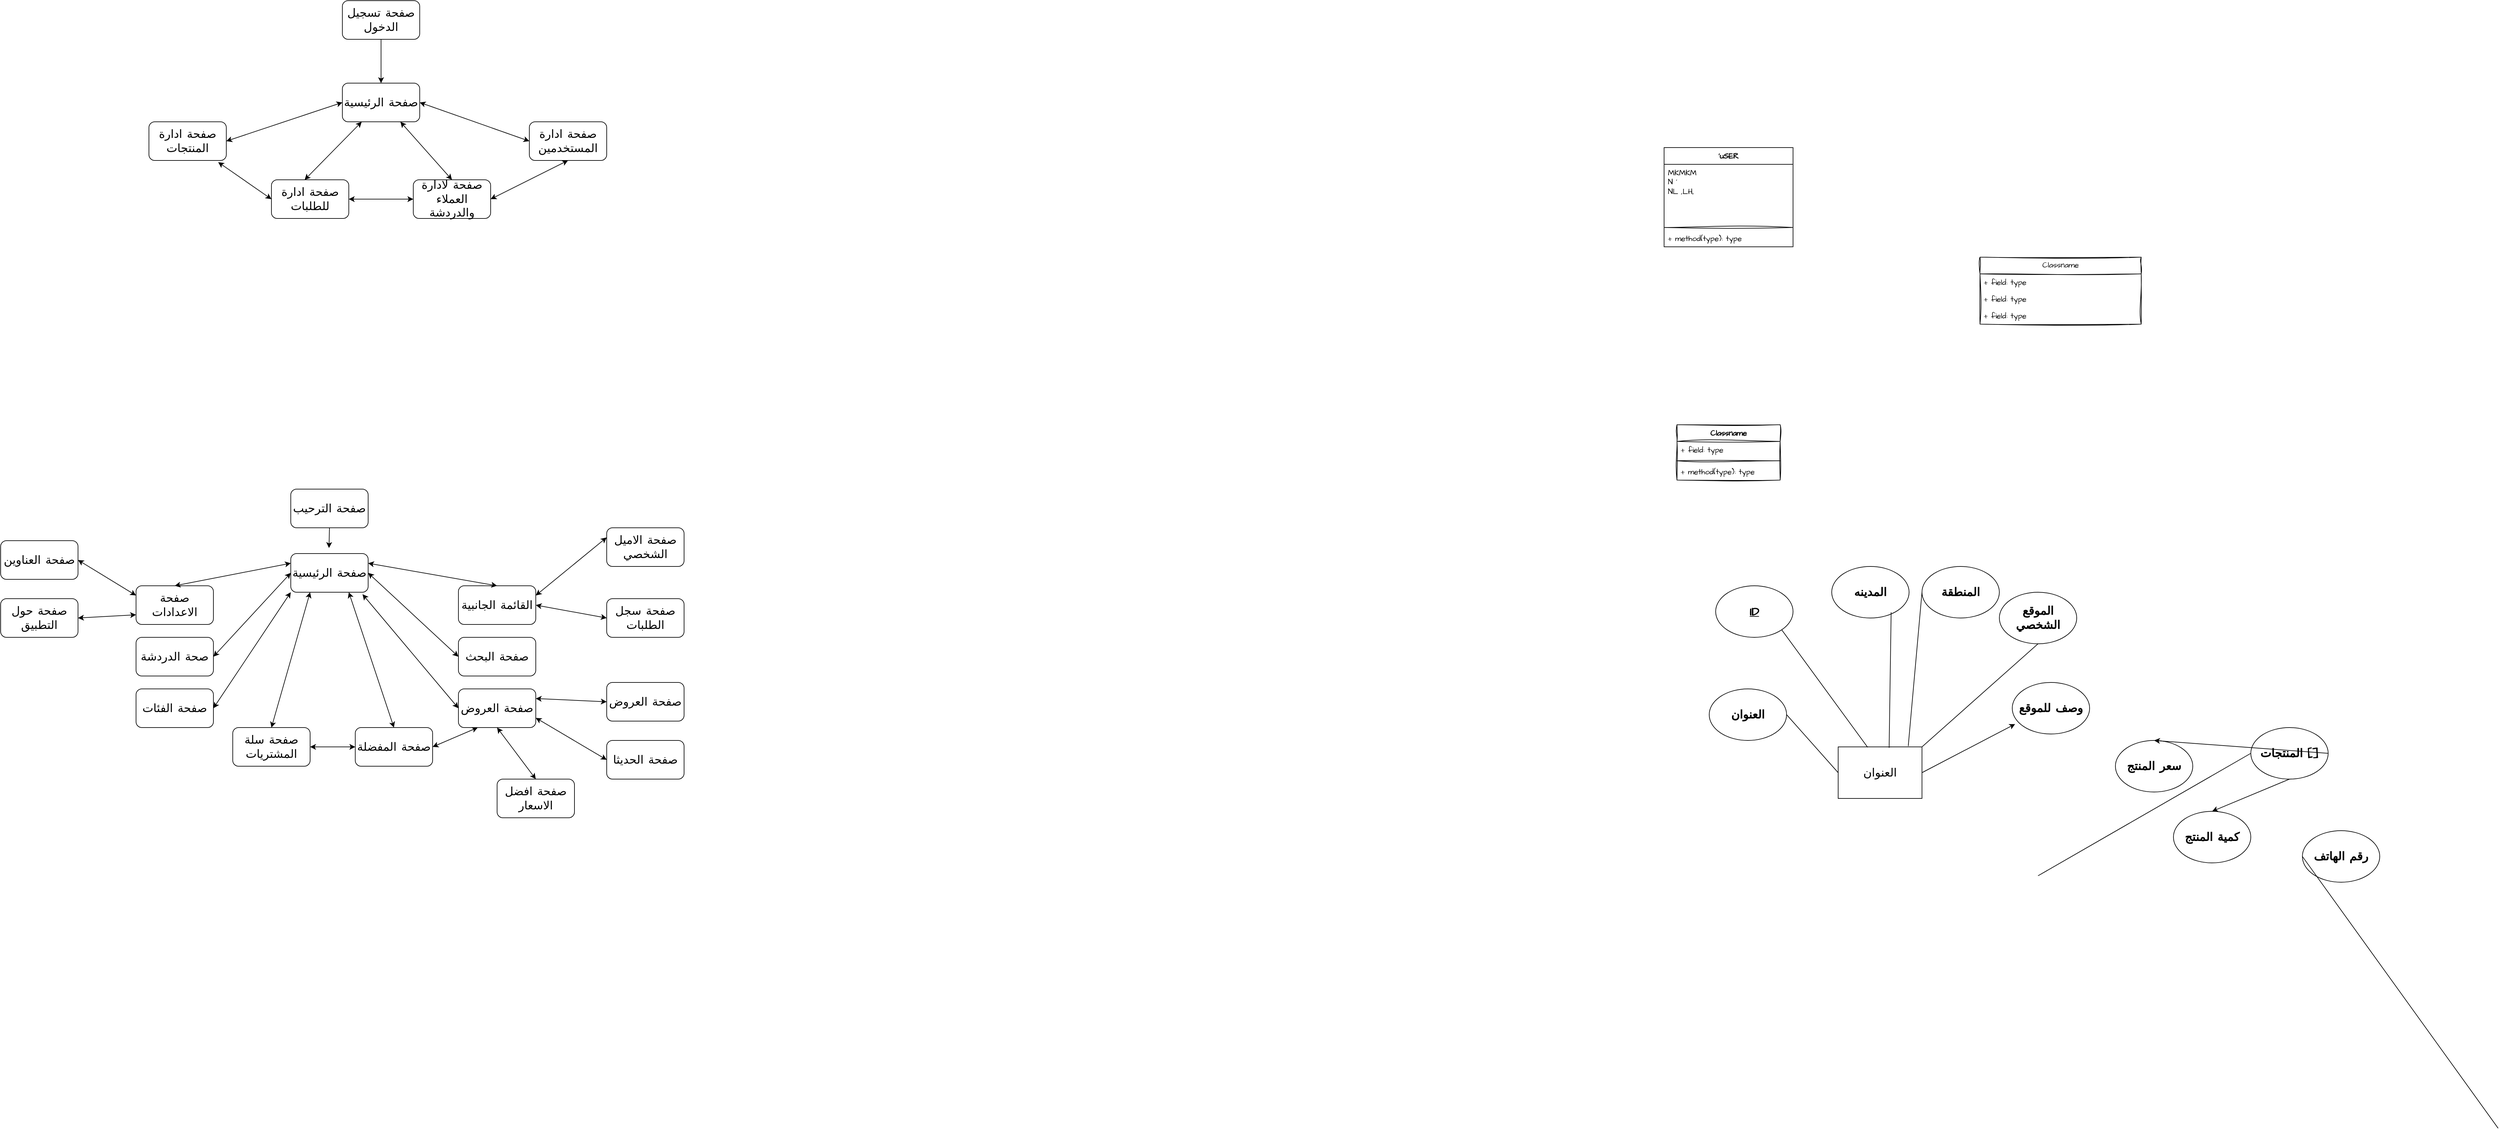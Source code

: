 <mxfile version="24.3.1" type="github">
  <diagram name="Page-1" id="70U8d9CMVqS_XZqv_SD9">
    <mxGraphModel dx="2397" dy="2755" grid="1" gridSize="10" guides="1" tooltips="1" connect="1" arrows="1" fold="1" page="1" pageScale="1" pageWidth="1654" pageHeight="2336" math="0" shadow="0">
      <root>
        <mxCell id="0" />
        <mxCell id="1" parent="0" />
        <mxCell id="Seg8RGP6NZmOdMeLP6tO-1" value="صفحة الترحيب" style="rounded=1;whiteSpace=wrap;html=1;hachureGap=4;fontFamily=Architects Daughter;fontSource=https%3A%2F%2Ffonts.googleapis.com%2Fcss%3Ffamily%3DArchitects%2BDaughter;fontSize=18;" vertex="1" parent="1">
          <mxGeometry x="-490" y="-440" width="120" height="60" as="geometry" />
        </mxCell>
        <mxCell id="Seg8RGP6NZmOdMeLP6tO-2" value="صفحة الرئيسية" style="rounded=1;whiteSpace=wrap;html=1;hachureGap=4;fontFamily=Architects Daughter;fontSource=https%3A%2F%2Ffonts.googleapis.com%2Fcss%3Ffamily%3DArchitects%2BDaughter;fontSize=18;" vertex="1" parent="1">
          <mxGeometry x="-490" y="-340" width="120" height="60" as="geometry" />
        </mxCell>
        <mxCell id="Seg8RGP6NZmOdMeLP6tO-4" value="صفحة البحث" style="rounded=1;whiteSpace=wrap;html=1;hachureGap=4;fontFamily=Architects Daughter;fontSource=https%3A%2F%2Ffonts.googleapis.com%2Fcss%3Ffamily%3DArchitects%2BDaughter;fontSize=18;" vertex="1" parent="1">
          <mxGeometry x="-230" y="-210" width="120" height="60" as="geometry" />
        </mxCell>
        <mxCell id="Seg8RGP6NZmOdMeLP6tO-5" value="القائمة الجانبية" style="rounded=1;whiteSpace=wrap;html=1;hachureGap=4;fontFamily=Architects Daughter;fontSource=https%3A%2F%2Ffonts.googleapis.com%2Fcss%3Ffamily%3DArchitects%2BDaughter;fontSize=18;" vertex="1" parent="1">
          <mxGeometry x="-230" y="-290" width="120" height="60" as="geometry" />
        </mxCell>
        <mxCell id="Seg8RGP6NZmOdMeLP6tO-6" value="صفحة العروض" style="rounded=1;whiteSpace=wrap;html=1;hachureGap=4;fontFamily=Architects Daughter;fontSource=https%3A%2F%2Ffonts.googleapis.com%2Fcss%3Ffamily%3DArchitects%2BDaughter;fontSize=18;" vertex="1" parent="1">
          <mxGeometry x="-230" y="-130" width="120" height="60" as="geometry" />
        </mxCell>
        <mxCell id="Seg8RGP6NZmOdMeLP6tO-7" value="صفحة الاعدادات" style="rounded=1;whiteSpace=wrap;html=1;hachureGap=4;fontFamily=Architects Daughter;fontSource=https%3A%2F%2Ffonts.googleapis.com%2Fcss%3Ffamily%3DArchitects%2BDaughter;fontSize=18;" vertex="1" parent="1">
          <mxGeometry x="-730" y="-290" width="120" height="60" as="geometry" />
        </mxCell>
        <mxCell id="Seg8RGP6NZmOdMeLP6tO-8" value="صحة الدردشة" style="rounded=1;whiteSpace=wrap;html=1;hachureGap=4;fontFamily=Architects Daughter;fontSource=https%3A%2F%2Ffonts.googleapis.com%2Fcss%3Ffamily%3DArchitects%2BDaughter;fontSize=18;" vertex="1" parent="1">
          <mxGeometry x="-730" y="-210" width="120" height="60" as="geometry" />
        </mxCell>
        <mxCell id="Seg8RGP6NZmOdMeLP6tO-10" style="edgeStyle=orthogonalEdgeStyle;rounded=0;hachureGap=4;orthogonalLoop=1;jettySize=auto;html=1;exitX=0.5;exitY=1;exitDx=0;exitDy=0;entryX=0.494;entryY=-0.144;entryDx=0;entryDy=0;entryPerimeter=0;fontFamily=Architects Daughter;fontSource=https%3A%2F%2Ffonts.googleapis.com%2Fcss%3Ffamily%3DArchitects%2BDaughter;fontSize=18;" edge="1" parent="1" source="Seg8RGP6NZmOdMeLP6tO-1" target="Seg8RGP6NZmOdMeLP6tO-2">
          <mxGeometry relative="1" as="geometry" />
        </mxCell>
        <mxCell id="Seg8RGP6NZmOdMeLP6tO-11" value="صفحة سلة المشتريات" style="rounded=1;whiteSpace=wrap;html=1;hachureGap=4;fontFamily=Architects Daughter;fontSource=https%3A%2F%2Ffonts.googleapis.com%2Fcss%3Ffamily%3DArchitects%2BDaughter;fontSize=18;" vertex="1" parent="1">
          <mxGeometry x="-580" y="-70" width="120" height="60" as="geometry" />
        </mxCell>
        <mxCell id="Seg8RGP6NZmOdMeLP6tO-12" value="صفحة المفضلة" style="rounded=1;whiteSpace=wrap;html=1;hachureGap=4;fontFamily=Architects Daughter;fontSource=https%3A%2F%2Ffonts.googleapis.com%2Fcss%3Ffamily%3DArchitects%2BDaughter;fontSize=18;" vertex="1" parent="1">
          <mxGeometry x="-390" y="-70" width="120" height="60" as="geometry" />
        </mxCell>
        <mxCell id="Seg8RGP6NZmOdMeLP6tO-13" value="صفحة الفئات" style="rounded=1;whiteSpace=wrap;html=1;hachureGap=4;fontFamily=Architects Daughter;fontSource=https%3A%2F%2Ffonts.googleapis.com%2Fcss%3Ffamily%3DArchitects%2BDaughter;fontSize=18;" vertex="1" parent="1">
          <mxGeometry x="-730" y="-130" width="120" height="60" as="geometry" />
        </mxCell>
        <mxCell id="Seg8RGP6NZmOdMeLP6tO-14" value="" style="endArrow=classic;startArrow=classic;html=1;rounded=0;hachureGap=4;fontFamily=Architects Daughter;fontSource=https%3A%2F%2Ffonts.googleapis.com%2Fcss%3Ffamily%3DArchitects%2BDaughter;entryX=0;entryY=0.25;entryDx=0;entryDy=0;exitX=0.5;exitY=0;exitDx=0;exitDy=0;fontSize=18;" edge="1" parent="1" source="Seg8RGP6NZmOdMeLP6tO-7" target="Seg8RGP6NZmOdMeLP6tO-2">
          <mxGeometry width="50" height="50" relative="1" as="geometry">
            <mxPoint x="-410" y="-170" as="sourcePoint" />
            <mxPoint x="-360" y="-220" as="targetPoint" />
          </mxGeometry>
        </mxCell>
        <mxCell id="Seg8RGP6NZmOdMeLP6tO-15" value="" style="endArrow=classic;startArrow=classic;html=1;rounded=0;hachureGap=4;fontFamily=Architects Daughter;fontSource=https%3A%2F%2Ffonts.googleapis.com%2Fcss%3Ffamily%3DArchitects%2BDaughter;entryX=0;entryY=0.5;entryDx=0;entryDy=0;exitX=1;exitY=0.5;exitDx=0;exitDy=0;fontSize=18;" edge="1" parent="1" source="Seg8RGP6NZmOdMeLP6tO-8" target="Seg8RGP6NZmOdMeLP6tO-2">
          <mxGeometry width="50" height="50" relative="1" as="geometry">
            <mxPoint x="-300" y="-340" as="sourcePoint" />
            <mxPoint x="-120" y="-375" as="targetPoint" />
          </mxGeometry>
        </mxCell>
        <mxCell id="Seg8RGP6NZmOdMeLP6tO-16" value="" style="endArrow=classic;startArrow=classic;html=1;rounded=0;hachureGap=4;fontFamily=Architects Daughter;fontSource=https%3A%2F%2Ffonts.googleapis.com%2Fcss%3Ffamily%3DArchitects%2BDaughter;entryX=0;entryY=1;entryDx=0;entryDy=0;exitX=1;exitY=0.5;exitDx=0;exitDy=0;fontSize=18;" edge="1" parent="1" source="Seg8RGP6NZmOdMeLP6tO-13" target="Seg8RGP6NZmOdMeLP6tO-2">
          <mxGeometry width="50" height="50" relative="1" as="geometry">
            <mxPoint x="-550" y="-195" as="sourcePoint" />
            <mxPoint x="-370" y="-230" as="targetPoint" />
          </mxGeometry>
        </mxCell>
        <mxCell id="Seg8RGP6NZmOdMeLP6tO-17" value="" style="endArrow=classic;startArrow=classic;html=1;rounded=0;hachureGap=4;fontFamily=Architects Daughter;fontSource=https%3A%2F%2Ffonts.googleapis.com%2Fcss%3Ffamily%3DArchitects%2BDaughter;entryX=0.25;entryY=1;entryDx=0;entryDy=0;exitX=0.5;exitY=0;exitDx=0;exitDy=0;fontSize=18;" edge="1" parent="1" source="Seg8RGP6NZmOdMeLP6tO-11" target="Seg8RGP6NZmOdMeLP6tO-2">
          <mxGeometry width="50" height="50" relative="1" as="geometry">
            <mxPoint x="-600" y="-90" as="sourcePoint" />
            <mxPoint x="-480" y="-270" as="targetPoint" />
          </mxGeometry>
        </mxCell>
        <mxCell id="Seg8RGP6NZmOdMeLP6tO-18" value="" style="endArrow=classic;startArrow=classic;html=1;rounded=0;hachureGap=4;fontFamily=Architects Daughter;fontSource=https%3A%2F%2Ffonts.googleapis.com%2Fcss%3Ffamily%3DArchitects%2BDaughter;entryX=0.75;entryY=1;entryDx=0;entryDy=0;exitX=0.5;exitY=0;exitDx=0;exitDy=0;fontSize=18;" edge="1" parent="1" source="Seg8RGP6NZmOdMeLP6tO-12" target="Seg8RGP6NZmOdMeLP6tO-2">
          <mxGeometry width="50" height="50" relative="1" as="geometry">
            <mxPoint x="-590" y="-80" as="sourcePoint" />
            <mxPoint x="-470" y="-260" as="targetPoint" />
          </mxGeometry>
        </mxCell>
        <mxCell id="Seg8RGP6NZmOdMeLP6tO-19" value="" style="endArrow=classic;startArrow=classic;html=1;rounded=0;hachureGap=4;fontFamily=Architects Daughter;fontSource=https%3A%2F%2Ffonts.googleapis.com%2Fcss%3Ffamily%3DArchitects%2BDaughter;entryX=0.927;entryY=1.052;entryDx=0;entryDy=0;exitX=0;exitY=0.5;exitDx=0;exitDy=0;entryPerimeter=0;fontSize=18;" edge="1" parent="1" source="Seg8RGP6NZmOdMeLP6tO-6" target="Seg8RGP6NZmOdMeLP6tO-2">
          <mxGeometry width="50" height="50" relative="1" as="geometry">
            <mxPoint x="-580" y="-70" as="sourcePoint" />
            <mxPoint x="-460" y="-250" as="targetPoint" />
          </mxGeometry>
        </mxCell>
        <mxCell id="Seg8RGP6NZmOdMeLP6tO-20" value="" style="endArrow=classic;startArrow=classic;html=1;rounded=0;hachureGap=4;fontFamily=Architects Daughter;fontSource=https%3A%2F%2Ffonts.googleapis.com%2Fcss%3Ffamily%3DArchitects%2BDaughter;entryX=1;entryY=0.5;entryDx=0;entryDy=0;exitX=0;exitY=0.5;exitDx=0;exitDy=0;fontSize=18;" edge="1" parent="1" source="Seg8RGP6NZmOdMeLP6tO-4" target="Seg8RGP6NZmOdMeLP6tO-2">
          <mxGeometry width="50" height="50" relative="1" as="geometry">
            <mxPoint x="-570" y="-60" as="sourcePoint" />
            <mxPoint x="-450" y="-240" as="targetPoint" />
          </mxGeometry>
        </mxCell>
        <mxCell id="Seg8RGP6NZmOdMeLP6tO-21" value="" style="endArrow=classic;startArrow=classic;html=1;rounded=0;hachureGap=4;fontFamily=Architects Daughter;fontSource=https%3A%2F%2Ffonts.googleapis.com%2Fcss%3Ffamily%3DArchitects%2BDaughter;entryX=1;entryY=0.25;entryDx=0;entryDy=0;exitX=0.5;exitY=0;exitDx=0;exitDy=0;fontSize=18;" edge="1" parent="1" source="Seg8RGP6NZmOdMeLP6tO-5" target="Seg8RGP6NZmOdMeLP6tO-2">
          <mxGeometry width="50" height="50" relative="1" as="geometry">
            <mxPoint x="-230" y="-255" as="sourcePoint" />
            <mxPoint x="-380" y="-410" as="targetPoint" />
          </mxGeometry>
        </mxCell>
        <mxCell id="Seg8RGP6NZmOdMeLP6tO-22" value="صفحة العناوين" style="rounded=1;whiteSpace=wrap;html=1;hachureGap=4;fontFamily=Architects Daughter;fontSource=https%3A%2F%2Ffonts.googleapis.com%2Fcss%3Ffamily%3DArchitects%2BDaughter;fontSize=18;" vertex="1" parent="1">
          <mxGeometry x="-940" y="-360" width="120" height="60" as="geometry" />
        </mxCell>
        <mxCell id="Seg8RGP6NZmOdMeLP6tO-23" value="صفحة حول التطبيق" style="rounded=1;whiteSpace=wrap;html=1;hachureGap=4;fontFamily=Architects Daughter;fontSource=https%3A%2F%2Ffonts.googleapis.com%2Fcss%3Ffamily%3DArchitects%2BDaughter;fontSize=18;" vertex="1" parent="1">
          <mxGeometry x="-940" y="-270" width="120" height="60" as="geometry" />
        </mxCell>
        <mxCell id="Seg8RGP6NZmOdMeLP6tO-24" value="صفحة الاميل الشخصي" style="rounded=1;whiteSpace=wrap;html=1;hachureGap=4;fontFamily=Architects Daughter;fontSource=https%3A%2F%2Ffonts.googleapis.com%2Fcss%3Ffamily%3DArchitects%2BDaughter;fontSize=18;" vertex="1" parent="1">
          <mxGeometry y="-380" width="120" height="60" as="geometry" />
        </mxCell>
        <mxCell id="Seg8RGP6NZmOdMeLP6tO-25" value="صفحة سجل الطلبات" style="rounded=1;whiteSpace=wrap;html=1;hachureGap=4;fontFamily=Architects Daughter;fontSource=https%3A%2F%2Ffonts.googleapis.com%2Fcss%3Ffamily%3DArchitects%2BDaughter;fontSize=18;" vertex="1" parent="1">
          <mxGeometry y="-270" width="120" height="60" as="geometry" />
        </mxCell>
        <mxCell id="Seg8RGP6NZmOdMeLP6tO-27" value="صفحة العروض" style="rounded=1;whiteSpace=wrap;html=1;hachureGap=4;fontFamily=Architects Daughter;fontSource=https%3A%2F%2Ffonts.googleapis.com%2Fcss%3Ffamily%3DArchitects%2BDaughter;fontSize=18;" vertex="1" parent="1">
          <mxGeometry y="-140" width="120" height="60" as="geometry" />
        </mxCell>
        <mxCell id="Seg8RGP6NZmOdMeLP6tO-28" value="صفحة الحديثا" style="rounded=1;whiteSpace=wrap;html=1;hachureGap=4;fontFamily=Architects Daughter;fontSource=https%3A%2F%2Ffonts.googleapis.com%2Fcss%3Ffamily%3DArchitects%2BDaughter;fontSize=18;" vertex="1" parent="1">
          <mxGeometry y="-50" width="120" height="60" as="geometry" />
        </mxCell>
        <mxCell id="Seg8RGP6NZmOdMeLP6tO-29" value="صفحة افضل الاسعار" style="rounded=1;whiteSpace=wrap;html=1;hachureGap=4;fontFamily=Architects Daughter;fontSource=https%3A%2F%2Ffonts.googleapis.com%2Fcss%3Ffamily%3DArchitects%2BDaughter;fontSize=18;" vertex="1" parent="1">
          <mxGeometry x="-170" y="10" width="120" height="60" as="geometry" />
        </mxCell>
        <mxCell id="Seg8RGP6NZmOdMeLP6tO-30" value="" style="endArrow=classic;startArrow=classic;html=1;rounded=0;hachureGap=4;fontFamily=Architects Daughter;fontSource=https%3A%2F%2Ffonts.googleapis.com%2Fcss%3Ffamily%3DArchitects%2BDaughter;entryX=1;entryY=0.5;entryDx=0;entryDy=0;exitX=0;exitY=0.25;exitDx=0;exitDy=0;fontSize=18;" edge="1" parent="1" source="Seg8RGP6NZmOdMeLP6tO-7" target="Seg8RGP6NZmOdMeLP6tO-22">
          <mxGeometry width="50" height="50" relative="1" as="geometry">
            <mxPoint x="-660" y="-280" as="sourcePoint" />
            <mxPoint x="-480" y="-315" as="targetPoint" />
          </mxGeometry>
        </mxCell>
        <mxCell id="Seg8RGP6NZmOdMeLP6tO-31" value="" style="endArrow=classic;startArrow=classic;html=1;rounded=0;hachureGap=4;fontFamily=Architects Daughter;fontSource=https%3A%2F%2Ffonts.googleapis.com%2Fcss%3Ffamily%3DArchitects%2BDaughter;entryX=1;entryY=0.5;entryDx=0;entryDy=0;exitX=0;exitY=0.75;exitDx=0;exitDy=0;fontSize=18;" edge="1" parent="1" source="Seg8RGP6NZmOdMeLP6tO-7" target="Seg8RGP6NZmOdMeLP6tO-23">
          <mxGeometry width="50" height="50" relative="1" as="geometry">
            <mxPoint x="-720" y="-265" as="sourcePoint" />
            <mxPoint x="-810" y="-320" as="targetPoint" />
          </mxGeometry>
        </mxCell>
        <mxCell id="Seg8RGP6NZmOdMeLP6tO-32" value="" style="endArrow=classic;startArrow=classic;html=1;rounded=0;hachureGap=4;fontFamily=Architects Daughter;fontSource=https%3A%2F%2Ffonts.googleapis.com%2Fcss%3Ffamily%3DArchitects%2BDaughter;entryX=1;entryY=0.25;entryDx=0;entryDy=0;exitX=0;exitY=0.25;exitDx=0;exitDy=0;fontSize=18;" edge="1" parent="1" source="Seg8RGP6NZmOdMeLP6tO-24" target="Seg8RGP6NZmOdMeLP6tO-5">
          <mxGeometry width="50" height="50" relative="1" as="geometry">
            <mxPoint x="-710" y="-255" as="sourcePoint" />
            <mxPoint x="-800" y="-310" as="targetPoint" />
          </mxGeometry>
        </mxCell>
        <mxCell id="Seg8RGP6NZmOdMeLP6tO-33" value="" style="endArrow=classic;startArrow=classic;html=1;rounded=0;hachureGap=4;fontFamily=Architects Daughter;fontSource=https%3A%2F%2Ffonts.googleapis.com%2Fcss%3Ffamily%3DArchitects%2BDaughter;entryX=1;entryY=0.25;entryDx=0;entryDy=0;exitX=0;exitY=0.5;exitDx=0;exitDy=0;fontSize=18;" edge="1" parent="1" source="Seg8RGP6NZmOdMeLP6tO-27" target="Seg8RGP6NZmOdMeLP6tO-6">
          <mxGeometry width="50" height="50" relative="1" as="geometry">
            <mxPoint x="10" y="-355" as="sourcePoint" />
            <mxPoint x="-100" y="-265" as="targetPoint" />
          </mxGeometry>
        </mxCell>
        <mxCell id="Seg8RGP6NZmOdMeLP6tO-34" value="" style="endArrow=classic;startArrow=classic;html=1;rounded=0;hachureGap=4;fontFamily=Architects Daughter;fontSource=https%3A%2F%2Ffonts.googleapis.com%2Fcss%3Ffamily%3DArchitects%2BDaughter;exitX=0;exitY=0.5;exitDx=0;exitDy=0;fontSize=18;" edge="1" parent="1" source="Seg8RGP6NZmOdMeLP6tO-25">
          <mxGeometry width="50" height="50" relative="1" as="geometry">
            <mxPoint x="20" y="-345" as="sourcePoint" />
            <mxPoint x="-110" y="-260" as="targetPoint" />
          </mxGeometry>
        </mxCell>
        <mxCell id="Seg8RGP6NZmOdMeLP6tO-35" value="" style="endArrow=classic;startArrow=classic;html=1;rounded=0;hachureGap=4;fontFamily=Architects Daughter;fontSource=https%3A%2F%2Ffonts.googleapis.com%2Fcss%3Ffamily%3DArchitects%2BDaughter;entryX=1;entryY=0.75;entryDx=0;entryDy=0;exitX=0;exitY=0.5;exitDx=0;exitDy=0;fontSize=18;" edge="1" parent="1" source="Seg8RGP6NZmOdMeLP6tO-28" target="Seg8RGP6NZmOdMeLP6tO-6">
          <mxGeometry width="50" height="50" relative="1" as="geometry">
            <mxPoint x="10" y="-100" as="sourcePoint" />
            <mxPoint x="-100" y="-105" as="targetPoint" />
          </mxGeometry>
        </mxCell>
        <mxCell id="Seg8RGP6NZmOdMeLP6tO-36" value="" style="endArrow=classic;startArrow=classic;html=1;rounded=0;hachureGap=4;fontFamily=Architects Daughter;fontSource=https%3A%2F%2Ffonts.googleapis.com%2Fcss%3Ffamily%3DArchitects%2BDaughter;entryX=0.5;entryY=1;entryDx=0;entryDy=0;exitX=0.5;exitY=0;exitDx=0;exitDy=0;fontSize=18;" edge="1" parent="1" source="Seg8RGP6NZmOdMeLP6tO-29" target="Seg8RGP6NZmOdMeLP6tO-6">
          <mxGeometry width="50" height="50" relative="1" as="geometry">
            <mxPoint x="20" y="-90" as="sourcePoint" />
            <mxPoint x="-90" y="-95" as="targetPoint" />
          </mxGeometry>
        </mxCell>
        <mxCell id="Seg8RGP6NZmOdMeLP6tO-44" style="edgeStyle=orthogonalEdgeStyle;rounded=0;hachureGap=4;orthogonalLoop=1;jettySize=auto;html=1;exitX=0.5;exitY=1;exitDx=0;exitDy=0;entryX=0.5;entryY=0;entryDx=0;entryDy=0;fontFamily=Architects Daughter;fontSource=https%3A%2F%2Ffonts.googleapis.com%2Fcss%3Ffamily%3DArchitects%2BDaughter;" edge="1" parent="1" source="Seg8RGP6NZmOdMeLP6tO-37" target="Seg8RGP6NZmOdMeLP6tO-38">
          <mxGeometry relative="1" as="geometry" />
        </mxCell>
        <mxCell id="Seg8RGP6NZmOdMeLP6tO-37" value="صفحة تسجيل الدخول" style="rounded=1;whiteSpace=wrap;html=1;hachureGap=4;fontFamily=Architects Daughter;fontSource=https%3A%2F%2Ffonts.googleapis.com%2Fcss%3Ffamily%3DArchitects%2BDaughter;fontSize=18;" vertex="1" parent="1">
          <mxGeometry x="-410" y="-1198" width="120" height="60" as="geometry" />
        </mxCell>
        <mxCell id="Seg8RGP6NZmOdMeLP6tO-38" value="صفحة الرئيسية" style="rounded=1;whiteSpace=wrap;html=1;hachureGap=4;fontFamily=Architects Daughter;fontSource=https%3A%2F%2Ffonts.googleapis.com%2Fcss%3Ffamily%3DArchitects%2BDaughter;fontSize=18;" vertex="1" parent="1">
          <mxGeometry x="-410" y="-1070" width="120" height="60" as="geometry" />
        </mxCell>
        <mxCell id="Seg8RGP6NZmOdMeLP6tO-40" value="صفحة ادارة المستخدمين" style="rounded=1;whiteSpace=wrap;html=1;hachureGap=4;fontFamily=Architects Daughter;fontSource=https%3A%2F%2Ffonts.googleapis.com%2Fcss%3Ffamily%3DArchitects%2BDaughter;fontSize=18;" vertex="1" parent="1">
          <mxGeometry x="-120" y="-1010" width="120" height="60" as="geometry" />
        </mxCell>
        <mxCell id="Seg8RGP6NZmOdMeLP6tO-41" value="صفحة لادارة العملاء والدردشة" style="rounded=1;whiteSpace=wrap;html=1;hachureGap=4;fontFamily=Architects Daughter;fontSource=https%3A%2F%2Ffonts.googleapis.com%2Fcss%3Ffamily%3DArchitects%2BDaughter;fontSize=18;" vertex="1" parent="1">
          <mxGeometry x="-300" y="-920" width="120" height="60" as="geometry" />
        </mxCell>
        <mxCell id="Seg8RGP6NZmOdMeLP6tO-42" value="صفحة ادارة للطلبات" style="rounded=1;whiteSpace=wrap;html=1;hachureGap=4;fontFamily=Architects Daughter;fontSource=https%3A%2F%2Ffonts.googleapis.com%2Fcss%3Ffamily%3DArchitects%2BDaughter;fontSize=18;" vertex="1" parent="1">
          <mxGeometry x="-520" y="-920" width="120" height="60" as="geometry" />
        </mxCell>
        <mxCell id="Seg8RGP6NZmOdMeLP6tO-43" value="صفحة ادارة المنتجات" style="rounded=1;whiteSpace=wrap;html=1;hachureGap=4;fontFamily=Architects Daughter;fontSource=https%3A%2F%2Ffonts.googleapis.com%2Fcss%3Ffamily%3DArchitects%2BDaughter;fontSize=18;" vertex="1" parent="1">
          <mxGeometry x="-710" y="-1010" width="120" height="60" as="geometry" />
        </mxCell>
        <mxCell id="Seg8RGP6NZmOdMeLP6tO-45" value="" style="endArrow=classic;startArrow=classic;html=1;rounded=0;hachureGap=4;fontFamily=Architects Daughter;fontSource=https%3A%2F%2Ffonts.googleapis.com%2Fcss%3Ffamily%3DArchitects%2BDaughter;entryX=0;entryY=0.5;entryDx=0;entryDy=0;exitX=1;exitY=0.5;exitDx=0;exitDy=0;" edge="1" parent="1" source="Seg8RGP6NZmOdMeLP6tO-43" target="Seg8RGP6NZmOdMeLP6tO-38">
          <mxGeometry width="50" height="50" relative="1" as="geometry">
            <mxPoint x="-670" y="-1150" as="sourcePoint" />
            <mxPoint x="-620" y="-1200" as="targetPoint" />
          </mxGeometry>
        </mxCell>
        <mxCell id="Seg8RGP6NZmOdMeLP6tO-46" value="" style="endArrow=classic;startArrow=classic;html=1;rounded=0;hachureGap=4;fontFamily=Architects Daughter;fontSource=https%3A%2F%2Ffonts.googleapis.com%2Fcss%3Ffamily%3DArchitects%2BDaughter;entryX=0.25;entryY=1;entryDx=0;entryDy=0;exitX=0.429;exitY=0.002;exitDx=0;exitDy=0;exitPerimeter=0;" edge="1" parent="1" source="Seg8RGP6NZmOdMeLP6tO-42" target="Seg8RGP6NZmOdMeLP6tO-38">
          <mxGeometry width="50" height="50" relative="1" as="geometry">
            <mxPoint x="-580" y="-970" as="sourcePoint" />
            <mxPoint x="-400" y="-1030" as="targetPoint" />
          </mxGeometry>
        </mxCell>
        <mxCell id="Seg8RGP6NZmOdMeLP6tO-47" value="" style="endArrow=classic;startArrow=classic;html=1;rounded=0;hachureGap=4;fontFamily=Architects Daughter;fontSource=https%3A%2F%2Ffonts.googleapis.com%2Fcss%3Ffamily%3DArchitects%2BDaughter;entryX=0.75;entryY=1;entryDx=0;entryDy=0;exitX=0.5;exitY=0;exitDx=0;exitDy=0;" edge="1" parent="1" source="Seg8RGP6NZmOdMeLP6tO-41" target="Seg8RGP6NZmOdMeLP6tO-38">
          <mxGeometry width="50" height="50" relative="1" as="geometry">
            <mxPoint x="-570" y="-960" as="sourcePoint" />
            <mxPoint x="-390" y="-1020" as="targetPoint" />
          </mxGeometry>
        </mxCell>
        <mxCell id="Seg8RGP6NZmOdMeLP6tO-48" value="" style="endArrow=classic;startArrow=classic;html=1;rounded=0;hachureGap=4;fontFamily=Architects Daughter;fontSource=https%3A%2F%2Ffonts.googleapis.com%2Fcss%3Ffamily%3DArchitects%2BDaughter;entryX=1;entryY=0.5;entryDx=0;entryDy=0;exitX=0;exitY=0.5;exitDx=0;exitDy=0;" edge="1" parent="1" source="Seg8RGP6NZmOdMeLP6tO-40" target="Seg8RGP6NZmOdMeLP6tO-38">
          <mxGeometry width="50" height="50" relative="1" as="geometry">
            <mxPoint x="-230" y="-910" as="sourcePoint" />
            <mxPoint x="-310" y="-1000" as="targetPoint" />
          </mxGeometry>
        </mxCell>
        <mxCell id="Seg8RGP6NZmOdMeLP6tO-49" value="" style="endArrow=classic;startArrow=classic;html=1;rounded=0;hachureGap=4;fontFamily=Architects Daughter;fontSource=https%3A%2F%2Ffonts.googleapis.com%2Fcss%3Ffamily%3DArchitects%2BDaughter;entryX=0.5;entryY=1;entryDx=0;entryDy=0;exitX=1;exitY=0.5;exitDx=0;exitDy=0;" edge="1" parent="1" source="Seg8RGP6NZmOdMeLP6tO-41" target="Seg8RGP6NZmOdMeLP6tO-40">
          <mxGeometry width="50" height="50" relative="1" as="geometry">
            <mxPoint x="-220" y="-900" as="sourcePoint" />
            <mxPoint x="-300" y="-990" as="targetPoint" />
          </mxGeometry>
        </mxCell>
        <mxCell id="Seg8RGP6NZmOdMeLP6tO-50" value="" style="endArrow=classic;startArrow=classic;html=1;rounded=0;hachureGap=4;fontFamily=Architects Daughter;fontSource=https%3A%2F%2Ffonts.googleapis.com%2Fcss%3Ffamily%3DArchitects%2BDaughter;entryX=1;entryY=0.5;entryDx=0;entryDy=0;exitX=0;exitY=0.5;exitDx=0;exitDy=0;" edge="1" parent="1" source="Seg8RGP6NZmOdMeLP6tO-41" target="Seg8RGP6NZmOdMeLP6tO-42">
          <mxGeometry width="50" height="50" relative="1" as="geometry">
            <mxPoint x="-320" y="-810" as="sourcePoint" />
            <mxPoint x="-400" y="-900" as="targetPoint" />
          </mxGeometry>
        </mxCell>
        <mxCell id="Seg8RGP6NZmOdMeLP6tO-51" value="" style="endArrow=classic;startArrow=classic;html=1;rounded=0;hachureGap=4;fontFamily=Architects Daughter;fontSource=https%3A%2F%2Ffonts.googleapis.com%2Fcss%3Ffamily%3DArchitects%2BDaughter;entryX=0.895;entryY=1.044;entryDx=0;entryDy=0;exitX=0;exitY=0.5;exitDx=0;exitDy=0;entryPerimeter=0;" edge="1" parent="1" source="Seg8RGP6NZmOdMeLP6tO-42" target="Seg8RGP6NZmOdMeLP6tO-43">
          <mxGeometry width="50" height="50" relative="1" as="geometry">
            <mxPoint x="-290" y="-880" as="sourcePoint" />
            <mxPoint x="-390" y="-880" as="targetPoint" />
          </mxGeometry>
        </mxCell>
        <mxCell id="Seg8RGP6NZmOdMeLP6tO-52" value="" style="endArrow=classic;startArrow=classic;html=1;rounded=0;hachureGap=4;fontFamily=Architects Daughter;fontSource=https%3A%2F%2Ffonts.googleapis.com%2Fcss%3Ffamily%3DArchitects%2BDaughter;entryX=0;entryY=0.5;entryDx=0;entryDy=0;exitX=1;exitY=0.5;exitDx=0;exitDy=0;fontSize=18;" edge="1" parent="1" source="Seg8RGP6NZmOdMeLP6tO-11" target="Seg8RGP6NZmOdMeLP6tO-12">
          <mxGeometry width="50" height="50" relative="1" as="geometry">
            <mxPoint x="-320" y="-60" as="sourcePoint" />
            <mxPoint x="-390" y="-270" as="targetPoint" />
          </mxGeometry>
        </mxCell>
        <mxCell id="Seg8RGP6NZmOdMeLP6tO-53" value="" style="endArrow=classic;startArrow=classic;html=1;rounded=0;hachureGap=4;fontFamily=Architects Daughter;fontSource=https%3A%2F%2Ffonts.googleapis.com%2Fcss%3Ffamily%3DArchitects%2BDaughter;entryX=0.25;entryY=1;entryDx=0;entryDy=0;exitX=1;exitY=0.5;exitDx=0;exitDy=0;fontSize=18;" edge="1" parent="1" source="Seg8RGP6NZmOdMeLP6tO-12" target="Seg8RGP6NZmOdMeLP6tO-6">
          <mxGeometry width="50" height="50" relative="1" as="geometry">
            <mxPoint x="-450" y="-30" as="sourcePoint" />
            <mxPoint x="-380" y="-30" as="targetPoint" />
          </mxGeometry>
        </mxCell>
        <mxCell id="Seg8RGP6NZmOdMeLP6tO-54" value="العنوان" style="rounded=0;whiteSpace=wrap;html=1;hachureGap=4;fontFamily=Architects Daughter;fontSource=https%3A%2F%2Ffonts.googleapis.com%2Fcss%3Ffamily%3DArchitects%2BDaughter;fontSize=18;" vertex="1" parent="1">
          <mxGeometry x="1910" y="-40" width="130" height="80" as="geometry" />
        </mxCell>
        <mxCell id="Seg8RGP6NZmOdMeLP6tO-55" value="&lt;font size=&quot;1&quot;&gt;&lt;span style=&quot;font-size: 18px;&quot;&gt;ID&lt;/span&gt;&lt;/font&gt;" style="ellipse;whiteSpace=wrap;html=1;hachureGap=4;fontFamily=Architects Daughter;fontSource=https%3A%2F%2Ffonts.googleapis.com%2Fcss%3Ffamily%3DArchitects%2BDaughter;fontStyle=5" vertex="1" parent="1">
          <mxGeometry x="1720" y="-290" width="120" height="80" as="geometry" />
        </mxCell>
        <mxCell id="Seg8RGP6NZmOdMeLP6tO-58" value="المدينه" style="ellipse;whiteSpace=wrap;html=1;hachureGap=4;fontFamily=Architects Daughter;fontSource=https%3A%2F%2Ffonts.googleapis.com%2Fcss%3Ffamily%3DArchitects%2BDaughter;fontStyle=1;fontSize=18;" vertex="1" parent="1">
          <mxGeometry x="1900" y="-320" width="120" height="80" as="geometry" />
        </mxCell>
        <mxCell id="Seg8RGP6NZmOdMeLP6tO-60" value="الموقع الشخصي" style="ellipse;whiteSpace=wrap;html=1;hachureGap=4;fontFamily=Architects Daughter;fontSource=https%3A%2F%2Ffonts.googleapis.com%2Fcss%3Ffamily%3DArchitects%2BDaughter;fontStyle=1;fontSize=18;" vertex="1" parent="1">
          <mxGeometry x="2160" y="-280" width="120" height="80" as="geometry" />
        </mxCell>
        <mxCell id="Seg8RGP6NZmOdMeLP6tO-61" value="العنوان" style="ellipse;whiteSpace=wrap;html=1;hachureGap=4;fontFamily=Architects Daughter;fontSource=https%3A%2F%2Ffonts.googleapis.com%2Fcss%3Ffamily%3DArchitects%2BDaughter;fontStyle=1;fontSize=18;" vertex="1" parent="1">
          <mxGeometry x="1710" y="-130" width="120" height="80" as="geometry" />
        </mxCell>
        <mxCell id="Seg8RGP6NZmOdMeLP6tO-62" value="المنطقة" style="ellipse;whiteSpace=wrap;html=1;hachureGap=4;fontFamily=Architects Daughter;fontSource=https%3A%2F%2Ffonts.googleapis.com%2Fcss%3Ffamily%3DArchitects%2BDaughter;fontStyle=1;fontSize=18;" vertex="1" parent="1">
          <mxGeometry x="2040" y="-320" width="120" height="80" as="geometry" />
        </mxCell>
        <mxCell id="Seg8RGP6NZmOdMeLP6tO-64" value="" style="endArrow=none;html=1;rounded=0;hachureGap=4;fontFamily=Architects Daughter;fontSource=https%3A%2F%2Ffonts.googleapis.com%2Fcss%3Ffamily%3DArchitects%2BDaughter;entryX=0;entryY=0.5;entryDx=0;entryDy=0;exitX=0.836;exitY=-0.015;exitDx=0;exitDy=0;exitPerimeter=0;" edge="1" parent="1" source="Seg8RGP6NZmOdMeLP6tO-54" target="Seg8RGP6NZmOdMeLP6tO-62">
          <mxGeometry width="50" height="50" relative="1" as="geometry">
            <mxPoint x="1840" y="-140" as="sourcePoint" />
            <mxPoint x="1890" y="-190" as="targetPoint" />
          </mxGeometry>
        </mxCell>
        <mxCell id="Seg8RGP6NZmOdMeLP6tO-65" value="" style="endArrow=none;html=1;rounded=0;hachureGap=4;fontFamily=Architects Daughter;fontSource=https%3A%2F%2Ffonts.googleapis.com%2Fcss%3Ffamily%3DArchitects%2BDaughter;entryX=1;entryY=1;entryDx=0;entryDy=0;exitX=0.352;exitY=0.009;exitDx=0;exitDy=0;exitPerimeter=0;" edge="1" parent="1" source="Seg8RGP6NZmOdMeLP6tO-54" target="Seg8RGP6NZmOdMeLP6tO-55">
          <mxGeometry width="50" height="50" relative="1" as="geometry">
            <mxPoint x="2050" y="10" as="sourcePoint" />
            <mxPoint x="2130" y="-100" as="targetPoint" />
          </mxGeometry>
        </mxCell>
        <mxCell id="Seg8RGP6NZmOdMeLP6tO-66" value="" style="endArrow=none;html=1;rounded=0;hachureGap=4;fontFamily=Architects Daughter;fontSource=https%3A%2F%2Ffonts.googleapis.com%2Fcss%3Ffamily%3DArchitects%2BDaughter;entryX=0.768;entryY=0.889;entryDx=0;entryDy=0;exitX=0.608;exitY=0.017;exitDx=0;exitDy=0;entryPerimeter=0;exitPerimeter=0;" edge="1" parent="1" source="Seg8RGP6NZmOdMeLP6tO-54" target="Seg8RGP6NZmOdMeLP6tO-58">
          <mxGeometry width="50" height="50" relative="1" as="geometry">
            <mxPoint x="1930" y="-130" as="sourcePoint" />
            <mxPoint x="2010" y="-240" as="targetPoint" />
          </mxGeometry>
        </mxCell>
        <mxCell id="Seg8RGP6NZmOdMeLP6tO-67" value="" style="endArrow=none;html=1;rounded=0;hachureGap=4;fontFamily=Architects Daughter;fontSource=https%3A%2F%2Ffonts.googleapis.com%2Fcss%3Ffamily%3DArchitects%2BDaughter;entryX=1;entryY=0;entryDx=0;entryDy=0;exitX=0.5;exitY=1;exitDx=0;exitDy=0;" edge="1" parent="1" source="Seg8RGP6NZmOdMeLP6tO-60" target="Seg8RGP6NZmOdMeLP6tO-54">
          <mxGeometry width="50" height="50" relative="1" as="geometry">
            <mxPoint x="2457.143" y="-190" as="sourcePoint" />
            <mxPoint x="2150" y="-90" as="targetPoint" />
          </mxGeometry>
        </mxCell>
        <mxCell id="Seg8RGP6NZmOdMeLP6tO-68" value="" style="endArrow=none;html=1;rounded=0;hachureGap=4;fontFamily=Architects Daughter;fontSource=https%3A%2F%2Ffonts.googleapis.com%2Fcss%3Ffamily%3DArchitects%2BDaughter;entryX=1;entryY=0.5;entryDx=0;entryDy=0;exitX=0;exitY=0.5;exitDx=0;exitDy=0;" edge="1" parent="1" source="Seg8RGP6NZmOdMeLP6tO-54" target="Seg8RGP6NZmOdMeLP6tO-61">
          <mxGeometry width="50" height="50" relative="1" as="geometry">
            <mxPoint x="2080" y="40" as="sourcePoint" />
            <mxPoint x="2160" y="-70" as="targetPoint" />
          </mxGeometry>
        </mxCell>
        <mxCell id="Seg8RGP6NZmOdMeLP6tO-69" value="رقم الهاتف" style="ellipse;whiteSpace=wrap;html=1;hachureGap=4;fontFamily=Architects Daughter;fontSource=https%3A%2F%2Ffonts.googleapis.com%2Fcss%3Ffamily%3DArchitects%2BDaughter;fontStyle=1;fontSize=18;" vertex="1" parent="1">
          <mxGeometry x="2630" y="90" width="120" height="80" as="geometry" />
        </mxCell>
        <mxCell id="Seg8RGP6NZmOdMeLP6tO-70" value="" style="endArrow=none;html=1;rounded=0;hachureGap=4;fontFamily=Architects Daughter;fontSource=https%3A%2F%2Ffonts.googleapis.com%2Fcss%3Ffamily%3DArchitects%2BDaughter;entryX=0;entryY=0.5;entryDx=0;entryDy=0;" edge="1" parent="1" target="Seg8RGP6NZmOdMeLP6tO-69">
          <mxGeometry width="50" height="50" relative="1" as="geometry">
            <mxPoint x="2933.636" y="551.818" as="sourcePoint" />
            <mxPoint x="2130" y="-100" as="targetPoint" />
          </mxGeometry>
        </mxCell>
        <mxCell id="Seg8RGP6NZmOdMeLP6tO-71" value="المنتجات []" style="ellipse;whiteSpace=wrap;html=1;hachureGap=4;fontFamily=Architects Daughter;fontSource=https%3A%2F%2Ffonts.googleapis.com%2Fcss%3Ffamily%3DArchitects%2BDaughter;fontStyle=1;fontSize=18;" vertex="1" parent="1">
          <mxGeometry x="2550" y="-70" width="120" height="80" as="geometry" />
        </mxCell>
        <mxCell id="Seg8RGP6NZmOdMeLP6tO-72" value="" style="endArrow=none;html=1;rounded=0;hachureGap=4;fontFamily=Architects Daughter;fontSource=https%3A%2F%2Ffonts.googleapis.com%2Fcss%3Ffamily%3DArchitects%2BDaughter;exitX=0;exitY=0.5;exitDx=0;exitDy=0;" edge="1" parent="1" source="Seg8RGP6NZmOdMeLP6tO-71">
          <mxGeometry width="50" height="50" relative="1" as="geometry">
            <mxPoint x="2230" y="-190" as="sourcePoint" />
            <mxPoint x="2220" y="160" as="targetPoint" />
          </mxGeometry>
        </mxCell>
        <mxCell id="Seg8RGP6NZmOdMeLP6tO-74" value="سعر المنتج" style="ellipse;whiteSpace=wrap;html=1;hachureGap=4;fontFamily=Architects Daughter;fontSource=https%3A%2F%2Ffonts.googleapis.com%2Fcss%3Ffamily%3DArchitects%2BDaughter;fontStyle=1;fontSize=18;" vertex="1" parent="1">
          <mxGeometry x="2340" y="-50" width="120" height="80" as="geometry" />
        </mxCell>
        <mxCell id="Seg8RGP6NZmOdMeLP6tO-75" value="وصف للموقع" style="ellipse;whiteSpace=wrap;html=1;hachureGap=4;fontFamily=Architects Daughter;fontSource=https%3A%2F%2Ffonts.googleapis.com%2Fcss%3Ffamily%3DArchitects%2BDaughter;fontStyle=1;fontSize=18;" vertex="1" parent="1">
          <mxGeometry x="2180" y="-140" width="120" height="80" as="geometry" />
        </mxCell>
        <mxCell id="Seg8RGP6NZmOdMeLP6tO-76" value="كمية المنتج" style="ellipse;whiteSpace=wrap;html=1;hachureGap=4;fontFamily=Architects Daughter;fontSource=https%3A%2F%2Ffonts.googleapis.com%2Fcss%3Ffamily%3DArchitects%2BDaughter;fontStyle=1;fontSize=18;" vertex="1" parent="1">
          <mxGeometry x="2430" y="60" width="120" height="80" as="geometry" />
        </mxCell>
        <mxCell id="Seg8RGP6NZmOdMeLP6tO-77" value="" style="endArrow=classic;html=1;rounded=0;hachureGap=4;fontFamily=Architects Daughter;fontSource=https%3A%2F%2Ffonts.googleapis.com%2Fcss%3Ffamily%3DArchitects%2BDaughter;entryX=0.037;entryY=0.807;entryDx=0;entryDy=0;exitX=1;exitY=0.5;exitDx=0;exitDy=0;entryPerimeter=0;" edge="1" parent="1" source="Seg8RGP6NZmOdMeLP6tO-54" target="Seg8RGP6NZmOdMeLP6tO-75">
          <mxGeometry width="50" height="50" relative="1" as="geometry">
            <mxPoint x="2336.216" y="-40.004" as="sourcePoint" />
            <mxPoint x="1863.79" y="-101.72" as="targetPoint" />
          </mxGeometry>
        </mxCell>
        <mxCell id="Seg8RGP6NZmOdMeLP6tO-78" value="" style="endArrow=classic;html=1;rounded=0;hachureGap=4;fontFamily=Architects Daughter;fontSource=https%3A%2F%2Ffonts.googleapis.com%2Fcss%3Ffamily%3DArchitects%2BDaughter;entryX=0.5;entryY=0;entryDx=0;entryDy=0;exitX=1;exitY=0.5;exitDx=0;exitDy=0;" edge="1" parent="1" source="Seg8RGP6NZmOdMeLP6tO-71" target="Seg8RGP6NZmOdMeLP6tO-74">
          <mxGeometry width="50" height="50" relative="1" as="geometry">
            <mxPoint x="2292" y="-108" as="sourcePoint" />
            <mxPoint x="2380" y="-120" as="targetPoint" />
          </mxGeometry>
        </mxCell>
        <mxCell id="Seg8RGP6NZmOdMeLP6tO-79" value="" style="endArrow=classic;html=1;rounded=0;hachureGap=4;fontFamily=Architects Daughter;fontSource=https%3A%2F%2Ffonts.googleapis.com%2Fcss%3Ffamily%3DArchitects%2BDaughter;entryX=0.5;entryY=0;entryDx=0;entryDy=0;exitX=0.5;exitY=1;exitDx=0;exitDy=0;" edge="1" parent="1" source="Seg8RGP6NZmOdMeLP6tO-71" target="Seg8RGP6NZmOdMeLP6tO-76">
          <mxGeometry width="50" height="50" relative="1" as="geometry">
            <mxPoint x="2302" y="-98" as="sourcePoint" />
            <mxPoint x="2390" y="-110" as="targetPoint" />
          </mxGeometry>
        </mxCell>
        <mxCell id="Seg8RGP6NZmOdMeLP6tO-80" value="‘uSER" style="swimlane;fontStyle=1;align=center;verticalAlign=top;childLayout=stackLayout;horizontal=1;startSize=26;horizontalStack=0;resizeParent=1;resizeParentMax=0;resizeLast=0;collapsible=1;marginBottom=0;whiteSpace=wrap;html=1;hachureGap=4;fontFamily=Architects Daughter;fontSource=https%3A%2F%2Ffonts.googleapis.com%2Fcss%3Ffamily%3DArchitects%2BDaughter;swimlaneLine=1;glass=0;shadow=0;strokeColor=default;" vertex="1" parent="1">
          <mxGeometry x="1640" y="-970" width="200" height="154" as="geometry">
            <mxRectangle x="1640" y="-970" width="70" height="30" as="alternateBounds" />
          </mxGeometry>
        </mxCell>
        <mxCell id="Seg8RGP6NZmOdMeLP6tO-81" value="MKMKM&lt;div&gt;N &#39;&amp;nbsp;&lt;/div&gt;&lt;div&gt;NL ,LH,&lt;/div&gt;" style="text;strokeColor=none;fillColor=none;align=left;verticalAlign=top;spacingLeft=4;spacingRight=4;overflow=hidden;rotatable=0;points=[[0,0.5],[1,0.5]];portConstraint=eastwest;whiteSpace=wrap;html=1;fontFamily=Architects Daughter;fontSource=https%3A%2F%2Ffonts.googleapis.com%2Fcss%3Ffamily%3DArchitects%2BDaughter;" vertex="1" parent="Seg8RGP6NZmOdMeLP6tO-80">
          <mxGeometry y="26" width="200" height="94" as="geometry" />
        </mxCell>
        <mxCell id="Seg8RGP6NZmOdMeLP6tO-82" value="" style="line;strokeWidth=1;fillColor=none;align=left;verticalAlign=middle;spacingTop=-1;spacingLeft=3;spacingRight=3;rotatable=0;labelPosition=right;points=[];portConstraint=eastwest;strokeColor=inherit;sketch=1;hachureGap=4;jiggle=2;curveFitting=1;fontFamily=Architects Daughter;fontSource=https%3A%2F%2Ffonts.googleapis.com%2Fcss%3Ffamily%3DArchitects%2BDaughter;" vertex="1" parent="Seg8RGP6NZmOdMeLP6tO-80">
          <mxGeometry y="120" width="200" height="8" as="geometry" />
        </mxCell>
        <mxCell id="Seg8RGP6NZmOdMeLP6tO-83" value="+ method(type): type" style="text;strokeColor=none;fillColor=none;align=left;verticalAlign=top;spacingLeft=4;spacingRight=4;overflow=hidden;rotatable=0;points=[[0,0.5],[1,0.5]];portConstraint=eastwest;whiteSpace=wrap;html=1;fontFamily=Architects Daughter;fontSource=https%3A%2F%2Ffonts.googleapis.com%2Fcss%3Ffamily%3DArchitects%2BDaughter;" vertex="1" parent="Seg8RGP6NZmOdMeLP6tO-80">
          <mxGeometry y="128" width="200" height="26" as="geometry" />
        </mxCell>
        <mxCell id="Seg8RGP6NZmOdMeLP6tO-84" value="Classname" style="swimlane;fontStyle=1;align=center;verticalAlign=top;childLayout=stackLayout;horizontal=1;startSize=26;horizontalStack=0;resizeParent=1;resizeParentMax=0;resizeLast=0;collapsible=1;marginBottom=0;whiteSpace=wrap;html=1;sketch=1;hachureGap=4;jiggle=2;curveFitting=1;fontFamily=Architects Daughter;fontSource=https%3A%2F%2Ffonts.googleapis.com%2Fcss%3Ffamily%3DArchitects%2BDaughter;" vertex="1" parent="1">
          <mxGeometry x="1660" y="-540" width="160" height="86" as="geometry" />
        </mxCell>
        <mxCell id="Seg8RGP6NZmOdMeLP6tO-85" value="+ field: type" style="text;strokeColor=none;fillColor=none;align=left;verticalAlign=top;spacingLeft=4;spacingRight=4;overflow=hidden;rotatable=0;points=[[0,0.5],[1,0.5]];portConstraint=eastwest;whiteSpace=wrap;html=1;fontFamily=Architects Daughter;fontSource=https%3A%2F%2Ffonts.googleapis.com%2Fcss%3Ffamily%3DArchitects%2BDaughter;" vertex="1" parent="Seg8RGP6NZmOdMeLP6tO-84">
          <mxGeometry y="26" width="160" height="26" as="geometry" />
        </mxCell>
        <mxCell id="Seg8RGP6NZmOdMeLP6tO-86" value="" style="line;strokeWidth=1;fillColor=none;align=left;verticalAlign=middle;spacingTop=-1;spacingLeft=3;spacingRight=3;rotatable=0;labelPosition=right;points=[];portConstraint=eastwest;strokeColor=inherit;sketch=1;hachureGap=4;jiggle=2;curveFitting=1;fontFamily=Architects Daughter;fontSource=https%3A%2F%2Ffonts.googleapis.com%2Fcss%3Ffamily%3DArchitects%2BDaughter;" vertex="1" parent="Seg8RGP6NZmOdMeLP6tO-84">
          <mxGeometry y="52" width="160" height="8" as="geometry" />
        </mxCell>
        <mxCell id="Seg8RGP6NZmOdMeLP6tO-87" value="+ method(type): type" style="text;strokeColor=none;fillColor=none;align=left;verticalAlign=top;spacingLeft=4;spacingRight=4;overflow=hidden;rotatable=0;points=[[0,0.5],[1,0.5]];portConstraint=eastwest;whiteSpace=wrap;html=1;fontFamily=Architects Daughter;fontSource=https%3A%2F%2Ffonts.googleapis.com%2Fcss%3Ffamily%3DArchitects%2BDaughter;" vertex="1" parent="Seg8RGP6NZmOdMeLP6tO-84">
          <mxGeometry y="60" width="160" height="26" as="geometry" />
        </mxCell>
        <mxCell id="Seg8RGP6NZmOdMeLP6tO-88" value="Classname" style="swimlane;fontStyle=0;childLayout=stackLayout;horizontal=1;startSize=26;fillColor=none;horizontalStack=0;resizeParent=1;resizeParentMax=0;resizeLast=0;collapsible=1;marginBottom=0;whiteSpace=wrap;html=1;sketch=1;hachureGap=4;jiggle=2;curveFitting=1;fontFamily=Architects Daughter;fontSource=https%3A%2F%2Ffonts.googleapis.com%2Fcss%3Ffamily%3DArchitects%2BDaughter;" vertex="1" parent="1">
          <mxGeometry x="2130" y="-800" width="250" height="104" as="geometry" />
        </mxCell>
        <mxCell id="Seg8RGP6NZmOdMeLP6tO-89" value="+ field: type" style="text;strokeColor=none;fillColor=none;align=left;verticalAlign=top;spacingLeft=4;spacingRight=4;overflow=hidden;rotatable=0;points=[[0,0.5],[1,0.5]];portConstraint=eastwest;whiteSpace=wrap;html=1;fontFamily=Architects Daughter;fontSource=https%3A%2F%2Ffonts.googleapis.com%2Fcss%3Ffamily%3DArchitects%2BDaughter;" vertex="1" parent="Seg8RGP6NZmOdMeLP6tO-88">
          <mxGeometry y="26" width="250" height="26" as="geometry" />
        </mxCell>
        <mxCell id="Seg8RGP6NZmOdMeLP6tO-90" value="+ field: type" style="text;strokeColor=none;fillColor=none;align=left;verticalAlign=top;spacingLeft=4;spacingRight=4;overflow=hidden;rotatable=0;points=[[0,0.5],[1,0.5]];portConstraint=eastwest;whiteSpace=wrap;html=1;fontFamily=Architects Daughter;fontSource=https%3A%2F%2Ffonts.googleapis.com%2Fcss%3Ffamily%3DArchitects%2BDaughter;" vertex="1" parent="Seg8RGP6NZmOdMeLP6tO-88">
          <mxGeometry y="52" width="250" height="26" as="geometry" />
        </mxCell>
        <mxCell id="Seg8RGP6NZmOdMeLP6tO-91" value="+ field: type" style="text;strokeColor=none;fillColor=none;align=left;verticalAlign=top;spacingLeft=4;spacingRight=4;overflow=hidden;rotatable=0;points=[[0,0.5],[1,0.5]];portConstraint=eastwest;whiteSpace=wrap;html=1;fontFamily=Architects Daughter;fontSource=https%3A%2F%2Ffonts.googleapis.com%2Fcss%3Ffamily%3DArchitects%2BDaughter;" vertex="1" parent="Seg8RGP6NZmOdMeLP6tO-88">
          <mxGeometry y="78" width="250" height="26" as="geometry" />
        </mxCell>
      </root>
    </mxGraphModel>
  </diagram>
</mxfile>
